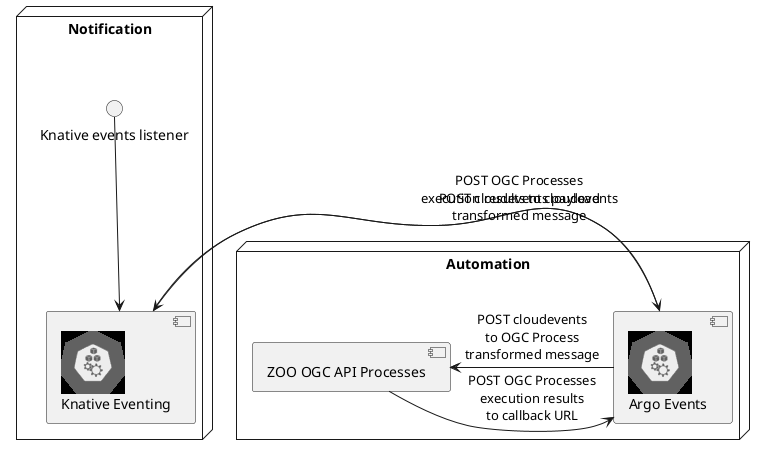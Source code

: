 @startuml
!include <kubernetes/k8s-sprites-unlabeled-25pct>

node "Notification" {
  interface "Knative events listener" as keventingi
  component "<$node>\nKnative Eventing" as keventing
}

node "Automation" {
  component "<$node>\nArgo Events" as aevents
  component "ZOO OGC API Processes" as zoo
}

keventingi -d-> keventing

keventing -> aevents : POST cloudevents payload
aevents -> zoo : POST cloudevents\nto OGC Process\ntransformed message
zoo -> aevents : POST OGC Processes\nexecution results\nto callback URL
aevents -> keventing : POST OGC Processes\nexecution results to cloudevents\ntransformed message

@enduml
